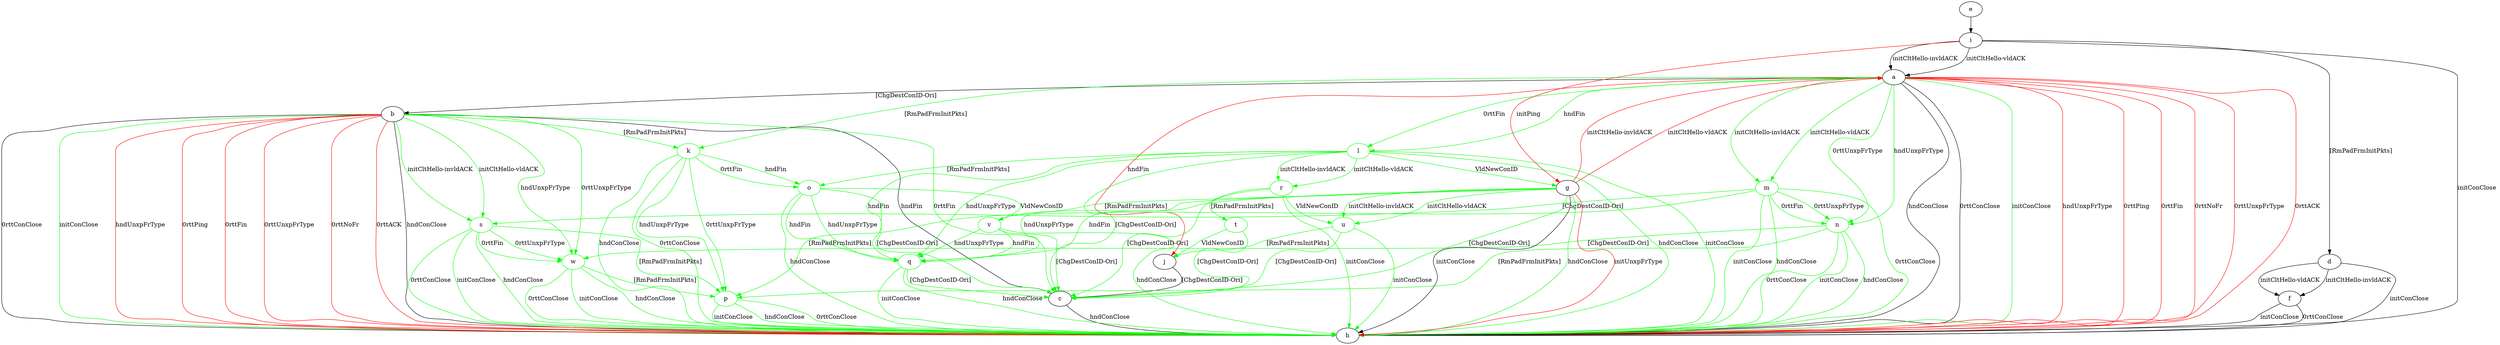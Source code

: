 digraph "" {
	a -> b	[key=0,
		label="[ChgDestConID-Ori] "];
	a -> h	[key=0,
		label="hndConClose "];
	a -> h	[key=1,
		label="0rttConClose "];
	a -> h	[key=2,
		color=green,
		label="initConClose "];
	a -> h	[key=3,
		color=red,
		label="hndUnxpFrType "];
	a -> h	[key=4,
		color=red,
		label="0rttPing "];
	a -> h	[key=5,
		color=red,
		label="0rttFin "];
	a -> h	[key=6,
		color=red,
		label="0rttNoFr "];
	a -> h	[key=7,
		color=red,
		label="0rttUnxpFrType "];
	a -> h	[key=8,
		color=red,
		label="0rttACK "];
	a -> j	[key=0,
		color=red,
		label="hndFin "];
	k	[color=green];
	a -> k	[key=0,
		color=green,
		label="[RmPadFrmInitPkts] "];
	l	[color=green];
	a -> l	[key=0,
		color=green,
		label="hndFin "];
	a -> l	[key=1,
		color=green,
		label="0rttFin "];
	m	[color=green];
	a -> m	[key=0,
		color=green,
		label="initCltHello-vldACK "];
	a -> m	[key=1,
		color=green,
		label="initCltHello-invldACK "];
	n	[color=green];
	a -> n	[key=0,
		color=green,
		label="hndUnxpFrType "];
	a -> n	[key=1,
		color=green,
		label="0rttUnxpFrType "];
	b -> c	[key=0,
		label="hndFin "];
	b -> c	[key=1,
		color=green,
		label="0rttFin "];
	b -> h	[key=0,
		label="hndConClose "];
	b -> h	[key=1,
		label="0rttConClose "];
	b -> h	[key=2,
		color=green,
		label="initConClose "];
	b -> h	[key=3,
		color=red,
		label="hndUnxpFrType "];
	b -> h	[key=4,
		color=red,
		label="0rttPing "];
	b -> h	[key=5,
		color=red,
		label="0rttFin "];
	b -> h	[key=6,
		color=red,
		label="0rttNoFr "];
	b -> h	[key=7,
		color=red,
		label="0rttUnxpFrType "];
	b -> h	[key=8,
		color=red,
		label="0rttACK "];
	b -> k	[key=0,
		color=green,
		label="[RmPadFrmInitPkts] "];
	s	[color=green];
	b -> s	[key=0,
		color=green,
		label="initCltHello-vldACK "];
	b -> s	[key=1,
		color=green,
		label="initCltHello-invldACK "];
	w	[color=green];
	b -> w	[key=0,
		color=green,
		label="hndUnxpFrType "];
	b -> w	[key=1,
		color=green,
		label="0rttUnxpFrType "];
	c -> h	[key=0,
		label="hndConClose "];
	d -> f	[key=0,
		label="initCltHello-vldACK "];
	d -> f	[key=1,
		label="initCltHello-invldACK "];
	d -> h	[key=0,
		label="initConClose "];
	e -> i	[key=0];
	f -> h	[key=0,
		label="initConClose "];
	f -> h	[key=1,
		label="0rttConClose "];
	g -> a	[key=0,
		color=red,
		label="initCltHello-vldACK "];
	g -> a	[key=1,
		color=red,
		label="initCltHello-invldACK "];
	g -> c	[key=0,
		color=green,
		label="[ChgDestConID-Ori] "];
	g -> h	[key=0,
		label="initConClose "];
	g -> h	[key=1,
		color=green,
		label="hndConClose "];
	g -> h	[key=2,
		color=red,
		label="initUnxpFrType "];
	q	[color=green];
	g -> q	[key=0,
		color=green,
		label="hndFin "];
	g -> q	[key=1,
		color=green,
		label="hndUnxpFrType "];
	u	[color=green];
	g -> u	[key=0,
		color=green,
		label="initCltHello-vldACK "];
	g -> u	[key=1,
		color=green,
		label="initCltHello-invldACK "];
	v	[color=green];
	g -> v	[key=0,
		color=green,
		label="[RmPadFrmInitPkts] "];
	i -> a	[key=0,
		label="initCltHello-vldACK "];
	i -> a	[key=1,
		label="initCltHello-invldACK "];
	i -> d	[key=0,
		label="[RmPadFrmInitPkts] "];
	i -> g	[key=0,
		color=red,
		label="initPing "];
	i -> h	[key=0,
		label="initConClose "];
	j -> c	[key=0,
		label="[ChgDestConID-Ori] "];
	k -> h	[key=0,
		color=green,
		label="hndConClose "];
	k -> h	[key=1,
		color=green,
		label="0rttConClose "];
	o	[color=green];
	k -> o	[key=0,
		color=green,
		label="hndFin "];
	k -> o	[key=1,
		color=green,
		label="0rttFin "];
	p	[color=green];
	k -> p	[key=0,
		color=green,
		label="hndUnxpFrType "];
	k -> p	[key=1,
		color=green,
		label="0rttUnxpFrType "];
	l -> c	[key=0,
		color=green,
		label="[ChgDestConID-Ori] "];
	l -> g	[key=0,
		color=green,
		label="VldNewConID "];
	l -> h	[key=0,
		color=green,
		label="initConClose "];
	l -> h	[key=1,
		color=green,
		label="hndConClose "];
	l -> o	[key=0,
		color=green,
		label="[RmPadFrmInitPkts] "];
	l -> q	[key=0,
		color=green,
		label="hndFin "];
	l -> q	[key=1,
		color=green,
		label="hndUnxpFrType "];
	r	[color=green];
	l -> r	[key=0,
		color=green,
		label="initCltHello-vldACK "];
	l -> r	[key=1,
		color=green,
		label="initCltHello-invldACK "];
	m -> h	[key=0,
		color=green,
		label="initConClose "];
	m -> h	[key=1,
		color=green,
		label="hndConClose "];
	m -> h	[key=2,
		color=green,
		label="0rttConClose "];
	m -> n	[key=0,
		color=green,
		label="0rttFin "];
	m -> n	[key=1,
		color=green,
		label="0rttUnxpFrType "];
	m -> p	[key=0,
		color=green,
		label="[RmPadFrmInitPkts] "];
	m -> s	[key=0,
		color=green,
		label="[ChgDestConID-Ori] "];
	n -> h	[key=0,
		color=green,
		label="initConClose "];
	n -> h	[key=1,
		color=green,
		label="hndConClose "];
	n -> h	[key=2,
		color=green,
		label="0rttConClose "];
	n -> p	[key=0,
		color=green,
		label="[RmPadFrmInitPkts] "];
	n -> w	[key=0,
		color=green,
		label="[ChgDestConID-Ori] "];
	o -> c	[key=0,
		color=green,
		label="[ChgDestConID-Ori] "];
	o -> h	[key=0,
		color=green,
		label="hndConClose "];
	o -> q	[key=0,
		color=green,
		label="hndFin "];
	o -> q	[key=1,
		color=green,
		label="hndUnxpFrType "];
	o -> v	[key=0,
		color=green,
		label="VldNewConID "];
	p -> h	[key=0,
		color=green,
		label="initConClose "];
	p -> h	[key=1,
		color=green,
		label="hndConClose "];
	p -> h	[key=2,
		color=green,
		label="0rttConClose "];
	q -> c	[key=0,
		color=green,
		label="[ChgDestConID-Ori] "];
	q -> h	[key=0,
		color=green,
		label="initConClose "];
	q -> h	[key=1,
		color=green,
		label="hndConClose "];
	r -> c	[key=0,
		color=green,
		label="[ChgDestConID-Ori] "];
	r -> h	[key=0,
		color=green,
		label="initConClose "];
	t	[color=green];
	r -> t	[key=0,
		color=green,
		label="[RmPadFrmInitPkts] "];
	r -> u	[key=0,
		color=green,
		label="VldNewConID "];
	s -> h	[key=0,
		color=green,
		label="initConClose "];
	s -> h	[key=1,
		color=green,
		label="hndConClose "];
	s -> h	[key=2,
		color=green,
		label="0rttConClose "];
	s -> p	[key=0,
		color=green,
		label="[RmPadFrmInitPkts] "];
	s -> w	[key=0,
		color=green,
		label="0rttFin "];
	s -> w	[key=1,
		color=green,
		label="0rttUnxpFrType "];
	t -> c	[key=0,
		color=green,
		label="[ChgDestConID-Ori] "];
	t -> j	[key=0,
		color=green,
		label="VldNewConID "];
	u -> c	[key=0,
		color=green,
		label="[ChgDestConID-Ori] "];
	u -> h	[key=0,
		color=green,
		label="initConClose "];
	u -> j	[key=0,
		color=green,
		label="[RmPadFrmInitPkts] "];
	v -> c	[key=0,
		color=green,
		label="[ChgDestConID-Ori] "];
	v -> h	[key=0,
		color=green,
		label="hndConClose "];
	v -> q	[key=0,
		color=green,
		label="hndFin "];
	v -> q	[key=1,
		color=green,
		label="hndUnxpFrType "];
	w -> h	[key=0,
		color=green,
		label="initConClose "];
	w -> h	[key=1,
		color=green,
		label="hndConClose "];
	w -> h	[key=2,
		color=green,
		label="0rttConClose "];
	w -> p	[key=0,
		color=green,
		label="[RmPadFrmInitPkts] "];
}
